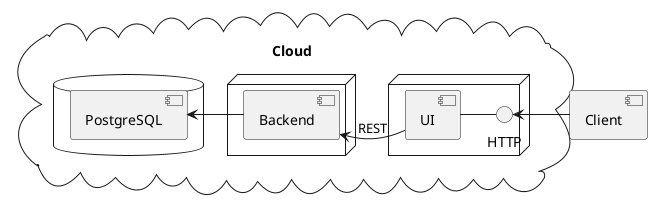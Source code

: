 @startuml
skinparam componentStyle uml2

cloud "Cloud" {
    node {
        [UI] - HTTP
    }
    node {
        [Backend]
    }
    database {
        [PostgreSQL]
    }
}

[UI] -> [Backend] : REST
[Backend] -> [PostgreSQL]
[Client] -> HTTP

@enduml